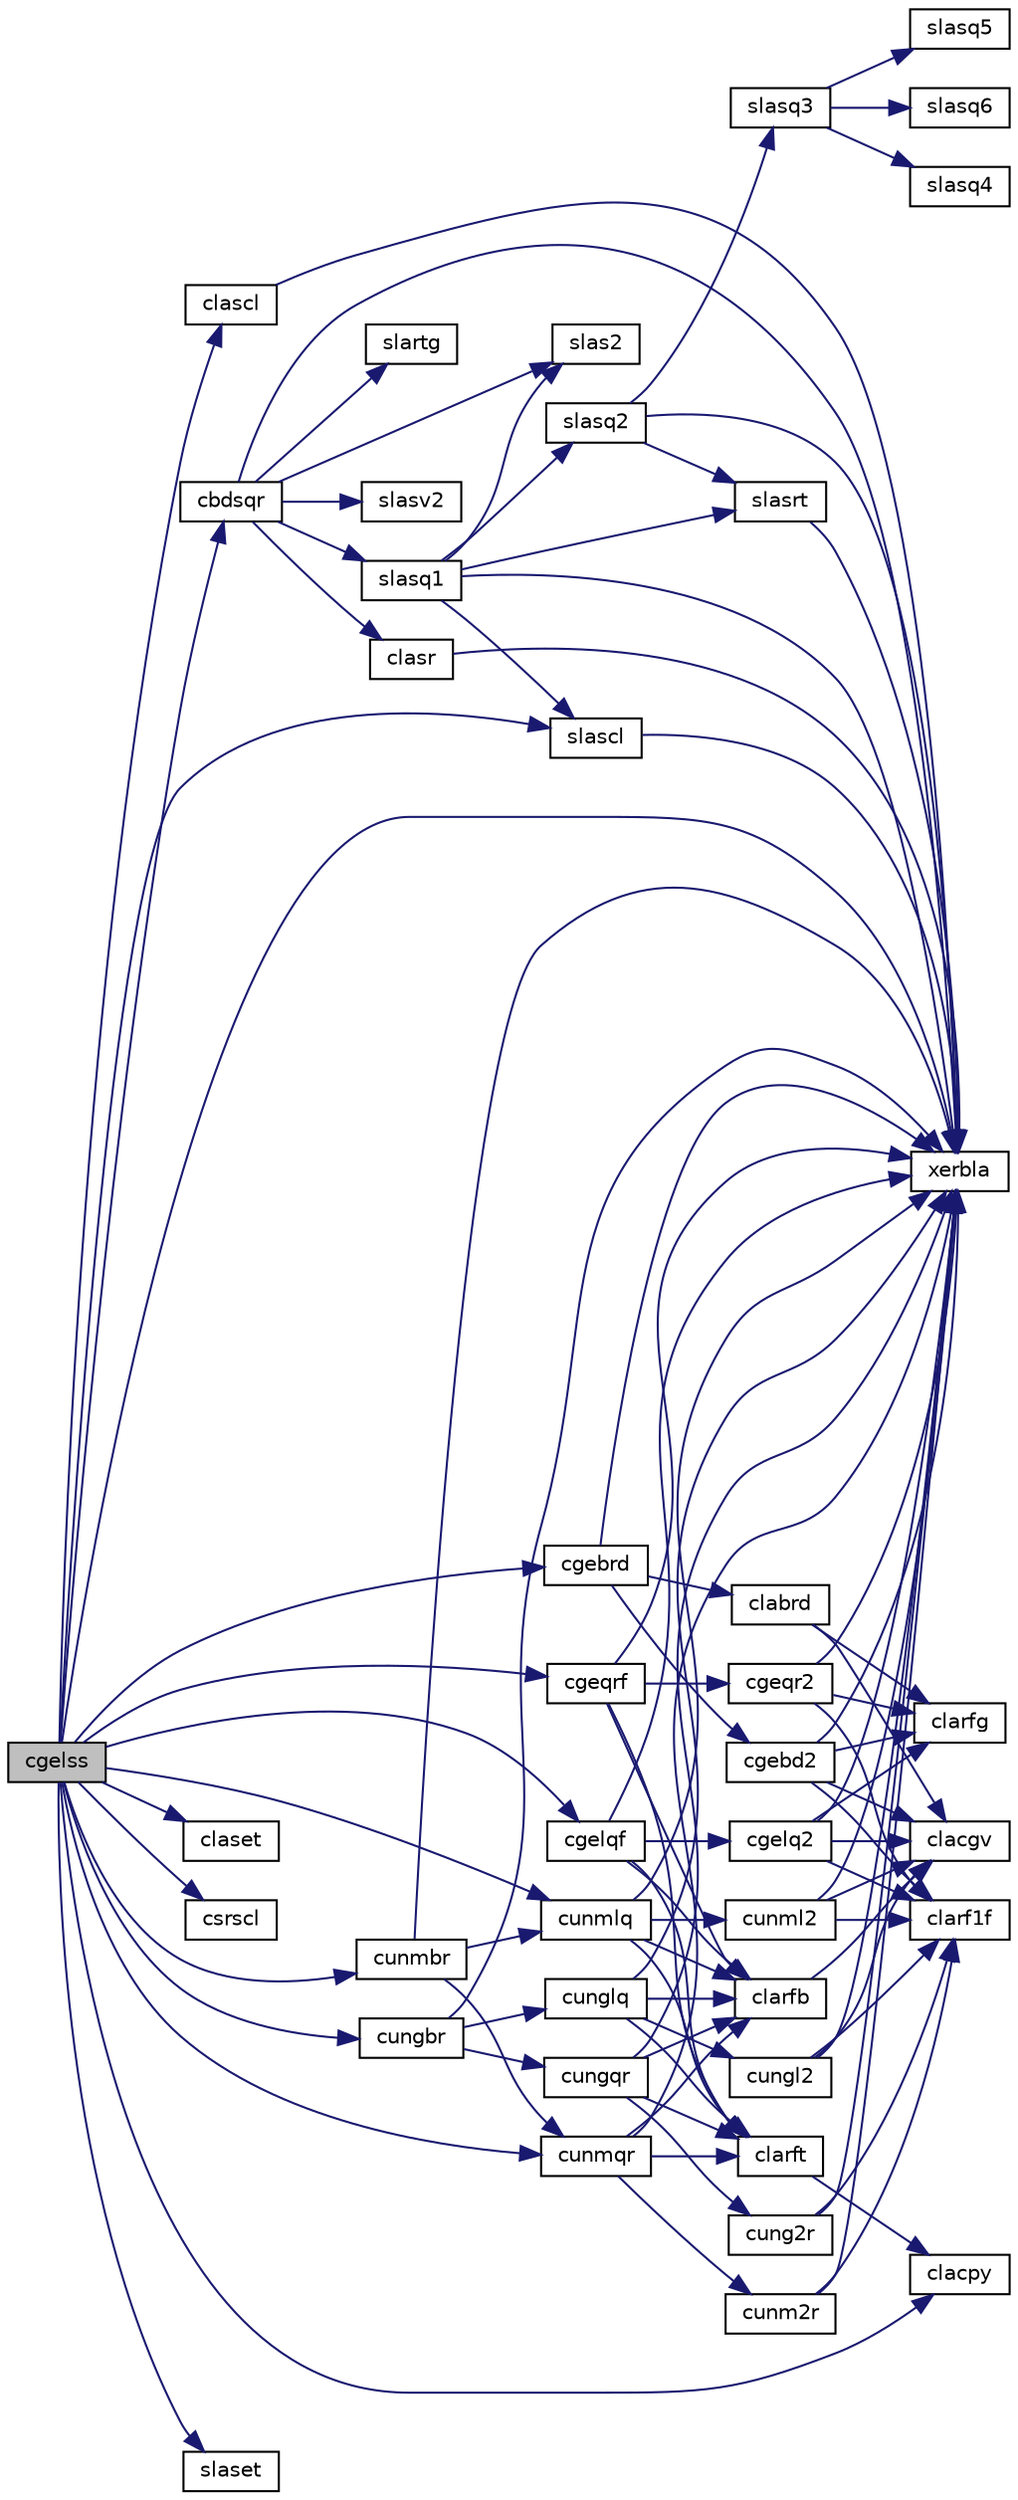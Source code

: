 digraph "cgelss"
{
 // LATEX_PDF_SIZE
  edge [fontname="Helvetica",fontsize="10",labelfontname="Helvetica",labelfontsize="10"];
  node [fontname="Helvetica",fontsize="10",shape=record];
  rankdir="LR";
  Node1 [label="cgelss",height=0.2,width=0.4,color="black", fillcolor="grey75", style="filled", fontcolor="black",tooltip="CGELSS solves overdetermined or underdetermined systems for GE matrices"];
  Node1 -> Node2 [color="midnightblue",fontsize="10",style="solid",fontname="Helvetica"];
  Node2 [label="cbdsqr",height=0.2,width=0.4,color="black", fillcolor="white", style="filled",URL="$cbdsqr_8f.html#a9ac060e981cdbbebb411a09c04d428b4",tooltip="CBDSQR"];
  Node2 -> Node3 [color="midnightblue",fontsize="10",style="solid",fontname="Helvetica"];
  Node3 [label="clasr",height=0.2,width=0.4,color="black", fillcolor="white", style="filled",URL="$clasr_8f.html#a41329d9e35ea990de54331a4062d6fcd",tooltip="CLASR applies a sequence of plane rotations to a general rectangular matrix."];
  Node3 -> Node4 [color="midnightblue",fontsize="10",style="solid",fontname="Helvetica"];
  Node4 [label="xerbla",height=0.2,width=0.4,color="black", fillcolor="white", style="filled",URL="$xerbla_8f.html#a377ee61015baf8dea7770b3a404b1c07",tooltip="XERBLA"];
  Node2 -> Node5 [color="midnightblue",fontsize="10",style="solid",fontname="Helvetica"];
  Node5 [label="slartg",height=0.2,width=0.4,color="black", fillcolor="white", style="filled",URL="$slartg_8f90.html#a8836d25697ed4d8cc0b7d0f45b558c3b",tooltip="SLARTG generates a plane rotation with real cosine and real sine."];
  Node2 -> Node6 [color="midnightblue",fontsize="10",style="solid",fontname="Helvetica"];
  Node6 [label="slas2",height=0.2,width=0.4,color="black", fillcolor="white", style="filled",URL="$slas2_8f.html#a7047efd8096db5f0724f79cad80e4127",tooltip="SLAS2 computes singular values of a 2-by-2 triangular matrix."];
  Node2 -> Node7 [color="midnightblue",fontsize="10",style="solid",fontname="Helvetica"];
  Node7 [label="slasq1",height=0.2,width=0.4,color="black", fillcolor="white", style="filled",URL="$slasq1_8f.html#a3e6606c8bed0351a4fbf2efc060131a8",tooltip="SLASQ1 computes the singular values of a real square bidiagonal matrix. Used by sbdsqr."];
  Node7 -> Node6 [color="midnightblue",fontsize="10",style="solid",fontname="Helvetica"];
  Node7 -> Node8 [color="midnightblue",fontsize="10",style="solid",fontname="Helvetica"];
  Node8 [label="slascl",height=0.2,width=0.4,color="black", fillcolor="white", style="filled",URL="$slascl_8f.html#a11e6ce67ce97ca5b0a3a7bc5645a09d9",tooltip="SLASCL multiplies a general rectangular matrix by a real scalar defined as cto/cfrom."];
  Node8 -> Node4 [color="midnightblue",fontsize="10",style="solid",fontname="Helvetica"];
  Node7 -> Node9 [color="midnightblue",fontsize="10",style="solid",fontname="Helvetica"];
  Node9 [label="slasq2",height=0.2,width=0.4,color="black", fillcolor="white", style="filled",URL="$slasq2_8f.html#a1bc0bdbf2a3d3d0de17d2f705c5df756",tooltip="SLASQ2 computes all the eigenvalues of the symmetric positive definite tridiagonal matrix associated ..."];
  Node9 -> Node10 [color="midnightblue",fontsize="10",style="solid",fontname="Helvetica"];
  Node10 [label="slasq3",height=0.2,width=0.4,color="black", fillcolor="white", style="filled",URL="$slasq3_8f.html#a1a6666b6578bef593095307a83d0e943",tooltip="SLASQ3 checks for deflation, computes a shift and calls dqds. Used by sbdsqr."];
  Node10 -> Node11 [color="midnightblue",fontsize="10",style="solid",fontname="Helvetica"];
  Node11 [label="slasq4",height=0.2,width=0.4,color="black", fillcolor="white", style="filled",URL="$slasq4_8f.html#a41519cdfaf4d34b78d282be8797ad5c0",tooltip="SLASQ4 computes an approximation to the smallest eigenvalue using values of d from the previous trans..."];
  Node10 -> Node12 [color="midnightblue",fontsize="10",style="solid",fontname="Helvetica"];
  Node12 [label="slasq5",height=0.2,width=0.4,color="black", fillcolor="white", style="filled",URL="$slasq5_8f.html#a6e311e45ee4f985837a13ceca43c864b",tooltip="SLASQ5 computes one dqds transform in ping-pong form. Used by sbdsqr and sstegr."];
  Node10 -> Node13 [color="midnightblue",fontsize="10",style="solid",fontname="Helvetica"];
  Node13 [label="slasq6",height=0.2,width=0.4,color="black", fillcolor="white", style="filled",URL="$slasq6_8f.html#a847ecd4284d546b78ff81b4f89603ad6",tooltip="SLASQ6 computes one dqd transform in ping-pong form. Used by sbdsqr and sstegr."];
  Node9 -> Node14 [color="midnightblue",fontsize="10",style="solid",fontname="Helvetica"];
  Node14 [label="slasrt",height=0.2,width=0.4,color="black", fillcolor="white", style="filled",URL="$slasrt_8f.html#a66e14f999e0c96b0d974849882160a07",tooltip="SLASRT sorts numbers in increasing or decreasing order."];
  Node14 -> Node4 [color="midnightblue",fontsize="10",style="solid",fontname="Helvetica"];
  Node9 -> Node4 [color="midnightblue",fontsize="10",style="solid",fontname="Helvetica"];
  Node7 -> Node14 [color="midnightblue",fontsize="10",style="solid",fontname="Helvetica"];
  Node7 -> Node4 [color="midnightblue",fontsize="10",style="solid",fontname="Helvetica"];
  Node2 -> Node15 [color="midnightblue",fontsize="10",style="solid",fontname="Helvetica"];
  Node15 [label="slasv2",height=0.2,width=0.4,color="black", fillcolor="white", style="filled",URL="$slasv2_8f.html#a8783434fbc24d465134e5604c5737565",tooltip="SLASV2 computes the singular value decomposition of a 2-by-2 triangular matrix."];
  Node2 -> Node4 [color="midnightblue",fontsize="10",style="solid",fontname="Helvetica"];
  Node1 -> Node16 [color="midnightblue",fontsize="10",style="solid",fontname="Helvetica"];
  Node16 [label="cgebrd",height=0.2,width=0.4,color="black", fillcolor="white", style="filled",URL="$cgebrd_8f.html#a9f4ec4d67a5ab8355936f6252defa8f5",tooltip="CGEBRD"];
  Node16 -> Node17 [color="midnightblue",fontsize="10",style="solid",fontname="Helvetica"];
  Node17 [label="cgebd2",height=0.2,width=0.4,color="black", fillcolor="white", style="filled",URL="$cgebd2_8f.html#a3066386c9875ffe61cb0f8299012360a",tooltip="CGEBD2 reduces a general matrix to bidiagonal form using an unblocked algorithm."];
  Node17 -> Node18 [color="midnightblue",fontsize="10",style="solid",fontname="Helvetica"];
  Node18 [label="clacgv",height=0.2,width=0.4,color="black", fillcolor="white", style="filled",URL="$clacgv_8f.html#a0ff51770edb0cdc7328fdae7ace7954e",tooltip="CLACGV conjugates a complex vector."];
  Node17 -> Node19 [color="midnightblue",fontsize="10",style="solid",fontname="Helvetica"];
  Node19 [label="clarf1f",height=0.2,width=0.4,color="black", fillcolor="white", style="filled",URL="$clarf1f_8f.html#a3e28406862b5295433c9210497d2c392",tooltip="CLARF1F applies an elementary reflector to a general rectangular"];
  Node17 -> Node20 [color="midnightblue",fontsize="10",style="solid",fontname="Helvetica"];
  Node20 [label="clarfg",height=0.2,width=0.4,color="black", fillcolor="white", style="filled",URL="$clarfg_8f.html#ab546cf8718b98ecdc6aae99a34ffb1bf",tooltip="CLARFG generates an elementary reflector (Householder matrix)."];
  Node17 -> Node4 [color="midnightblue",fontsize="10",style="solid",fontname="Helvetica"];
  Node16 -> Node21 [color="midnightblue",fontsize="10",style="solid",fontname="Helvetica"];
  Node21 [label="clabrd",height=0.2,width=0.4,color="black", fillcolor="white", style="filled",URL="$clabrd_8f.html#a2c44f4f0e40d70261beb2236d3df22d7",tooltip="CLABRD reduces the first nb rows and columns of a general matrix to a bidiagonal form."];
  Node21 -> Node18 [color="midnightblue",fontsize="10",style="solid",fontname="Helvetica"];
  Node21 -> Node20 [color="midnightblue",fontsize="10",style="solid",fontname="Helvetica"];
  Node16 -> Node4 [color="midnightblue",fontsize="10",style="solid",fontname="Helvetica"];
  Node1 -> Node22 [color="midnightblue",fontsize="10",style="solid",fontname="Helvetica"];
  Node22 [label="cgelqf",height=0.2,width=0.4,color="black", fillcolor="white", style="filled",URL="$cgelqf_8f.html#ad670e88141738afef1b5580a33e6750f",tooltip="CGELQF"];
  Node22 -> Node23 [color="midnightblue",fontsize="10",style="solid",fontname="Helvetica"];
  Node23 [label="cgelq2",height=0.2,width=0.4,color="black", fillcolor="white", style="filled",URL="$cgelq2_8f.html#af5aa309786b736467fe6b2353695883f",tooltip="CGELQ2 computes the LQ factorization of a general rectangular matrix using an unblocked algorithm."];
  Node23 -> Node18 [color="midnightblue",fontsize="10",style="solid",fontname="Helvetica"];
  Node23 -> Node19 [color="midnightblue",fontsize="10",style="solid",fontname="Helvetica"];
  Node23 -> Node20 [color="midnightblue",fontsize="10",style="solid",fontname="Helvetica"];
  Node23 -> Node4 [color="midnightblue",fontsize="10",style="solid",fontname="Helvetica"];
  Node22 -> Node24 [color="midnightblue",fontsize="10",style="solid",fontname="Helvetica"];
  Node24 [label="clarfb",height=0.2,width=0.4,color="black", fillcolor="white", style="filled",URL="$clarfb_8f.html#a625578c63463d61350ee393cd3f9aeb6",tooltip="CLARFB applies a block reflector or its conjugate-transpose to a general rectangular matrix."];
  Node24 -> Node18 [color="midnightblue",fontsize="10",style="solid",fontname="Helvetica"];
  Node22 -> Node25 [color="midnightblue",fontsize="10",style="solid",fontname="Helvetica"];
  Node25 [label="clarft",height=0.2,width=0.4,color="black", fillcolor="white", style="filled",URL="$clarft_8f.html#ace2252c98183bbc6395b1e355342b8e5",tooltip="CLARFT forms the triangular factor T of a block reflector H = I - vtvH"];
  Node25 -> Node26 [color="midnightblue",fontsize="10",style="solid",fontname="Helvetica"];
  Node26 [label="clacpy",height=0.2,width=0.4,color="black", fillcolor="white", style="filled",URL="$clacpy_8f.html#afcee53f42831342f7c863bfc55d2d159",tooltip="CLACPY copies all or part of one two-dimensional array to another."];
  Node22 -> Node4 [color="midnightblue",fontsize="10",style="solid",fontname="Helvetica"];
  Node1 -> Node27 [color="midnightblue",fontsize="10",style="solid",fontname="Helvetica"];
  Node27 [label="cgeqrf",height=0.2,width=0.4,color="black", fillcolor="white", style="filled",URL="$cgeqrf_8f.html#a333680795e2818318a1c6f6d1a503722",tooltip="CGEQRF"];
  Node27 -> Node28 [color="midnightblue",fontsize="10",style="solid",fontname="Helvetica"];
  Node28 [label="cgeqr2",height=0.2,width=0.4,color="black", fillcolor="white", style="filled",URL="$cgeqr2_8f.html#a134d9e0dc9857945b85acc090ca19ade",tooltip="CGEQR2 computes the QR factorization of a general rectangular matrix using an unblocked algorithm."];
  Node28 -> Node19 [color="midnightblue",fontsize="10",style="solid",fontname="Helvetica"];
  Node28 -> Node20 [color="midnightblue",fontsize="10",style="solid",fontname="Helvetica"];
  Node28 -> Node4 [color="midnightblue",fontsize="10",style="solid",fontname="Helvetica"];
  Node27 -> Node24 [color="midnightblue",fontsize="10",style="solid",fontname="Helvetica"];
  Node27 -> Node25 [color="midnightblue",fontsize="10",style="solid",fontname="Helvetica"];
  Node27 -> Node4 [color="midnightblue",fontsize="10",style="solid",fontname="Helvetica"];
  Node1 -> Node26 [color="midnightblue",fontsize="10",style="solid",fontname="Helvetica"];
  Node1 -> Node29 [color="midnightblue",fontsize="10",style="solid",fontname="Helvetica"];
  Node29 [label="clascl",height=0.2,width=0.4,color="black", fillcolor="white", style="filled",URL="$clascl_8f.html#a873d465a5f824b01b7b8eb0156842c19",tooltip="CLASCL multiplies a general rectangular matrix by a real scalar defined as cto/cfrom."];
  Node29 -> Node4 [color="midnightblue",fontsize="10",style="solid",fontname="Helvetica"];
  Node1 -> Node30 [color="midnightblue",fontsize="10",style="solid",fontname="Helvetica"];
  Node30 [label="claset",height=0.2,width=0.4,color="black", fillcolor="white", style="filled",URL="$claset_8f.html#a3666a7cae5a324eab6ae01b5155f1f5b",tooltip="CLASET initializes the off-diagonal elements and the diagonal elements of a matrix to given values."];
  Node1 -> Node31 [color="midnightblue",fontsize="10",style="solid",fontname="Helvetica"];
  Node31 [label="csrscl",height=0.2,width=0.4,color="black", fillcolor="white", style="filled",URL="$csrscl_8f.html#a505a9b690770eee5797b3efdd8ce89a6",tooltip="CSRSCL multiplies a vector by the reciprocal of a real scalar."];
  Node1 -> Node32 [color="midnightblue",fontsize="10",style="solid",fontname="Helvetica"];
  Node32 [label="cungbr",height=0.2,width=0.4,color="black", fillcolor="white", style="filled",URL="$cungbr_8f.html#add5ca7f13d941048e29faab28e3850ea",tooltip="CUNGBR"];
  Node32 -> Node33 [color="midnightblue",fontsize="10",style="solid",fontname="Helvetica"];
  Node33 [label="cunglq",height=0.2,width=0.4,color="black", fillcolor="white", style="filled",URL="$cunglq_8f.html#a1fced692abb324024dd99f42d298a343",tooltip="CUNGLQ"];
  Node33 -> Node24 [color="midnightblue",fontsize="10",style="solid",fontname="Helvetica"];
  Node33 -> Node25 [color="midnightblue",fontsize="10",style="solid",fontname="Helvetica"];
  Node33 -> Node34 [color="midnightblue",fontsize="10",style="solid",fontname="Helvetica"];
  Node34 [label="cungl2",height=0.2,width=0.4,color="black", fillcolor="white", style="filled",URL="$cungl2_8f.html#aac7b45144172a0aba4770ef0bc018d44",tooltip="CUNGL2 generates all or part of the unitary matrix Q from an LQ factorization determined by cgelqf (u..."];
  Node34 -> Node18 [color="midnightblue",fontsize="10",style="solid",fontname="Helvetica"];
  Node34 -> Node19 [color="midnightblue",fontsize="10",style="solid",fontname="Helvetica"];
  Node34 -> Node4 [color="midnightblue",fontsize="10",style="solid",fontname="Helvetica"];
  Node33 -> Node4 [color="midnightblue",fontsize="10",style="solid",fontname="Helvetica"];
  Node32 -> Node35 [color="midnightblue",fontsize="10",style="solid",fontname="Helvetica"];
  Node35 [label="cungqr",height=0.2,width=0.4,color="black", fillcolor="white", style="filled",URL="$cungqr_8f.html#af7f2535e20c3f2cc095eec515e8a0f53",tooltip="CUNGQR"];
  Node35 -> Node24 [color="midnightblue",fontsize="10",style="solid",fontname="Helvetica"];
  Node35 -> Node25 [color="midnightblue",fontsize="10",style="solid",fontname="Helvetica"];
  Node35 -> Node36 [color="midnightblue",fontsize="10",style="solid",fontname="Helvetica"];
  Node36 [label="cung2r",height=0.2,width=0.4,color="black", fillcolor="white", style="filled",URL="$cung2r_8f.html#ab99426ac17101ce778da5406fc07ac5e",tooltip="CUNG2R"];
  Node36 -> Node19 [color="midnightblue",fontsize="10",style="solid",fontname="Helvetica"];
  Node36 -> Node4 [color="midnightblue",fontsize="10",style="solid",fontname="Helvetica"];
  Node35 -> Node4 [color="midnightblue",fontsize="10",style="solid",fontname="Helvetica"];
  Node32 -> Node4 [color="midnightblue",fontsize="10",style="solid",fontname="Helvetica"];
  Node1 -> Node37 [color="midnightblue",fontsize="10",style="solid",fontname="Helvetica"];
  Node37 [label="cunmbr",height=0.2,width=0.4,color="black", fillcolor="white", style="filled",URL="$cunmbr_8f.html#a26cc37db505d5bc436c415dfbeb5b527",tooltip="CUNMBR"];
  Node37 -> Node38 [color="midnightblue",fontsize="10",style="solid",fontname="Helvetica"];
  Node38 [label="cunmlq",height=0.2,width=0.4,color="black", fillcolor="white", style="filled",URL="$cunmlq_8f.html#aa1f07103bab989481f6139d2610558f3",tooltip="CUNMLQ"];
  Node38 -> Node24 [color="midnightblue",fontsize="10",style="solid",fontname="Helvetica"];
  Node38 -> Node25 [color="midnightblue",fontsize="10",style="solid",fontname="Helvetica"];
  Node38 -> Node39 [color="midnightblue",fontsize="10",style="solid",fontname="Helvetica"];
  Node39 [label="cunml2",height=0.2,width=0.4,color="black", fillcolor="white", style="filled",URL="$cunml2_8f.html#a3e5eb84c532f5860b89f6f1075716987",tooltip="CUNML2 multiplies a general matrix by the unitary matrix from a LQ factorization determined by cgelqf..."];
  Node39 -> Node18 [color="midnightblue",fontsize="10",style="solid",fontname="Helvetica"];
  Node39 -> Node19 [color="midnightblue",fontsize="10",style="solid",fontname="Helvetica"];
  Node39 -> Node4 [color="midnightblue",fontsize="10",style="solid",fontname="Helvetica"];
  Node38 -> Node4 [color="midnightblue",fontsize="10",style="solid",fontname="Helvetica"];
  Node37 -> Node40 [color="midnightblue",fontsize="10",style="solid",fontname="Helvetica"];
  Node40 [label="cunmqr",height=0.2,width=0.4,color="black", fillcolor="white", style="filled",URL="$cunmqr_8f.html#ab9eeeabc3611b824f98b8ff5934a8f3e",tooltip="CUNMQR"];
  Node40 -> Node24 [color="midnightblue",fontsize="10",style="solid",fontname="Helvetica"];
  Node40 -> Node25 [color="midnightblue",fontsize="10",style="solid",fontname="Helvetica"];
  Node40 -> Node41 [color="midnightblue",fontsize="10",style="solid",fontname="Helvetica"];
  Node41 [label="cunm2r",height=0.2,width=0.4,color="black", fillcolor="white", style="filled",URL="$cunm2r_8f.html#add6fc18563da99ba29abf78e676c8794",tooltip="CUNM2R multiplies a general matrix by the unitary matrix from a QR factorization determined by cgeqrf..."];
  Node41 -> Node19 [color="midnightblue",fontsize="10",style="solid",fontname="Helvetica"];
  Node41 -> Node4 [color="midnightblue",fontsize="10",style="solid",fontname="Helvetica"];
  Node40 -> Node4 [color="midnightblue",fontsize="10",style="solid",fontname="Helvetica"];
  Node37 -> Node4 [color="midnightblue",fontsize="10",style="solid",fontname="Helvetica"];
  Node1 -> Node38 [color="midnightblue",fontsize="10",style="solid",fontname="Helvetica"];
  Node1 -> Node40 [color="midnightblue",fontsize="10",style="solid",fontname="Helvetica"];
  Node1 -> Node8 [color="midnightblue",fontsize="10",style="solid",fontname="Helvetica"];
  Node1 -> Node42 [color="midnightblue",fontsize="10",style="solid",fontname="Helvetica"];
  Node42 [label="slaset",height=0.2,width=0.4,color="black", fillcolor="white", style="filled",URL="$slaset_8f.html#a6174184453f17ad7cc3488044325d5ac",tooltip="SLASET initializes the off-diagonal elements and the diagonal elements of a matrix to given values."];
  Node1 -> Node4 [color="midnightblue",fontsize="10",style="solid",fontname="Helvetica"];
}
